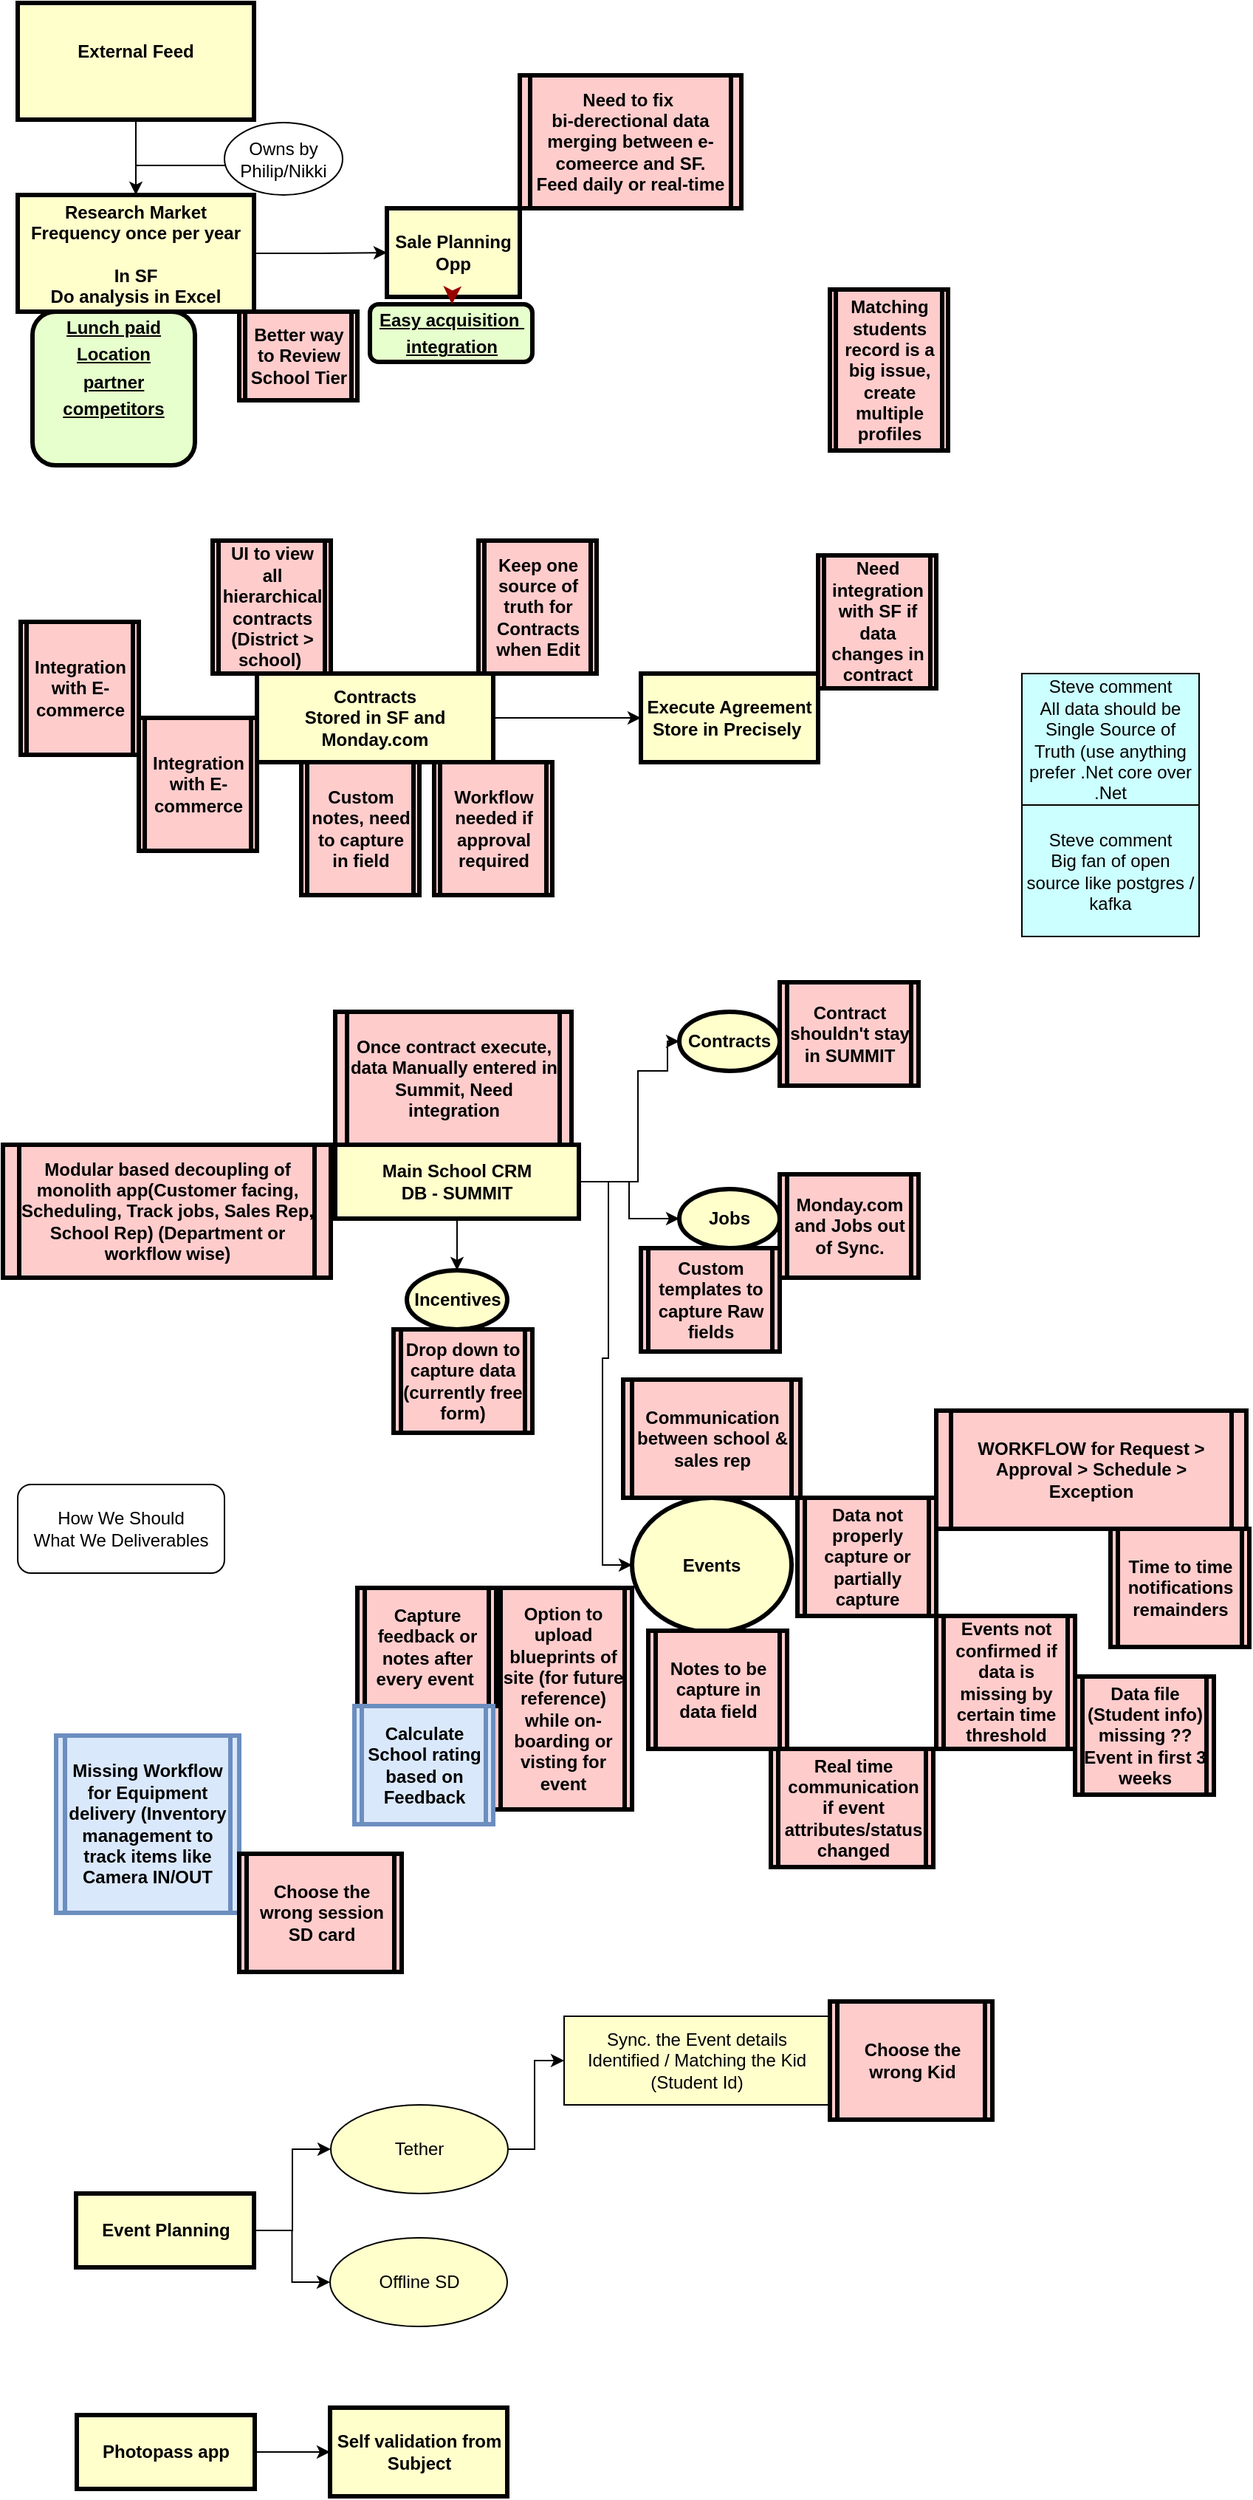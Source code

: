 <mxfile version="26.2.12">
  <diagram name="Page-1" id="c7558073-3199-34d8-9f00-42111426c3f3">
    <mxGraphModel dx="1846" dy="595" grid="1" gridSize="10" guides="1" tooltips="1" connect="1" arrows="1" fold="1" page="1" pageScale="1" pageWidth="826" pageHeight="1169" background="none" math="0" shadow="0">
      <root>
        <mxCell id="0" />
        <mxCell id="1" parent="0" />
        <mxCell id="2" value="&lt;p style=&quot;margin: 0px; margin-top: 4px; text-align: center; text-decoration: underline;&quot;&gt;Easy acquisition&amp;nbsp;&lt;/p&gt;&lt;p style=&quot;margin: 0px; margin-top: 4px; text-align: center; text-decoration: underline;&quot;&gt;integration&lt;/p&gt;" style="verticalAlign=middle;align=center;overflow=fill;fontSize=12;fontFamily=Helvetica;html=1;rounded=1;fontStyle=1;strokeWidth=3;fillColor=#E6FFCC" parent="1" vertex="1">
          <mxGeometry x="78.5" y="321" width="110" height="39" as="geometry" />
        </mxCell>
        <mxCell id="3" value="Sale Planning Opp" style="whiteSpace=wrap;align=center;verticalAlign=middle;fontStyle=1;strokeWidth=3;fillColor=#FFFFCC" parent="1" vertex="1">
          <mxGeometry x="90" y="256" width="90" height="60" as="geometry" />
        </mxCell>
        <mxCell id="StNsoj_P8_iYhHm3oGqo-103" value="" style="edgeStyle=orthogonalEdgeStyle;rounded=0;orthogonalLoop=1;jettySize=auto;html=1;" parent="1" source="4" target="StNsoj_P8_iYhHm3oGqo-101" edge="1">
          <mxGeometry relative="1" as="geometry" />
        </mxCell>
        <mxCell id="StNsoj_P8_iYhHm3oGqo-104" value="" style="edgeStyle=orthogonalEdgeStyle;rounded=0;orthogonalLoop=1;jettySize=auto;html=1;" parent="1" source="4" target="StNsoj_P8_iYhHm3oGqo-101" edge="1">
          <mxGeometry relative="1" as="geometry" />
        </mxCell>
        <mxCell id="StNsoj_P8_iYhHm3oGqo-105" style="edgeStyle=orthogonalEdgeStyle;rounded=0;orthogonalLoop=1;jettySize=auto;html=1;exitX=1;exitY=0.5;exitDx=0;exitDy=0;entryX=0;entryY=0.5;entryDx=0;entryDy=0;" parent="1" source="4" target="3" edge="1">
          <mxGeometry relative="1" as="geometry" />
        </mxCell>
        <mxCell id="4" value="Research Market&#xa;Frequency once per year&#xa;&#xa;In SF&#xa;Do analysis in Excel" style="whiteSpace=wrap;align=center;verticalAlign=middle;fontStyle=1;strokeWidth=3;fillColor=#FFFFCC" parent="1" vertex="1">
          <mxGeometry x="-160" y="247" width="160" height="79" as="geometry" />
        </mxCell>
        <mxCell id="36" value="" style="edgeStyle=none;noEdgeStyle=1;strokeColor=#990000;strokeWidth=2" parent="1" source="3" target="2" edge="1">
          <mxGeometry width="100" height="100" relative="1" as="geometry">
            <mxPoint x="20" y="250" as="sourcePoint" />
            <mxPoint x="120" y="150" as="targetPoint" />
          </mxGeometry>
        </mxCell>
        <mxCell id="StNsoj_P8_iYhHm3oGqo-96" value="&lt;p style=&quot;margin: 0px; margin-top: 4px; text-align: center; text-decoration: underline;&quot;&gt;Lunch paid&lt;/p&gt;&lt;p style=&quot;margin: 0px; margin-top: 4px; text-align: center; text-decoration: underline;&quot;&gt;Location&lt;/p&gt;&lt;p style=&quot;margin: 0px; margin-top: 4px; text-align: center; text-decoration: underline;&quot;&gt;partner&lt;/p&gt;&lt;p style=&quot;margin: 0px; margin-top: 4px; text-align: center; text-decoration: underline;&quot;&gt;competitors&lt;/p&gt;&lt;p style=&quot;margin: 0px; margin-top: 4px; text-align: center; text-decoration: underline;&quot;&gt;&lt;br&gt;&lt;/p&gt;" style="verticalAlign=middle;align=center;overflow=fill;fontSize=12;fontFamily=Helvetica;html=1;rounded=1;fontStyle=1;strokeWidth=3;fillColor=#E6FFCC" parent="1" vertex="1">
          <mxGeometry x="-150" y="326" width="110" height="104" as="geometry" />
        </mxCell>
        <mxCell id="StNsoj_P8_iYhHm3oGqo-100" value="" style="edgeStyle=orthogonalEdgeStyle;rounded=0;orthogonalLoop=1;jettySize=auto;html=1;" parent="1" source="StNsoj_P8_iYhHm3oGqo-98" target="4" edge="1">
          <mxGeometry relative="1" as="geometry" />
        </mxCell>
        <mxCell id="StNsoj_P8_iYhHm3oGqo-98" value="External Feed&#xa;" style="whiteSpace=wrap;align=center;verticalAlign=middle;fontStyle=1;strokeWidth=3;fillColor=#FFFFCC" parent="1" vertex="1">
          <mxGeometry x="-160" y="117" width="160" height="79" as="geometry" />
        </mxCell>
        <mxCell id="StNsoj_P8_iYhHm3oGqo-101" value="Owns by Philip/Nikki" style="ellipse;whiteSpace=wrap;html=1;" parent="1" vertex="1">
          <mxGeometry x="-20" y="198" width="80" height="49" as="geometry" />
        </mxCell>
        <mxCell id="StNsoj_P8_iYhHm3oGqo-102" value="Need to fix &#xa;bi-derectional data merging between e-comeerce and SF.&#xa;Feed daily or real-time" style="shape=process;whiteSpace=wrap;align=center;verticalAlign=middle;size=0.048;fontStyle=1;strokeWidth=3;fillColor=#FFCCCC" parent="1" vertex="1">
          <mxGeometry x="180" y="166" width="150" height="90" as="geometry" />
        </mxCell>
        <mxCell id="StNsoj_P8_iYhHm3oGqo-106" value="Better way to Review School Tier" style="shape=process;whiteSpace=wrap;align=center;verticalAlign=middle;size=0.048;fontStyle=1;strokeWidth=3;fillColor=#FFCCCC" parent="1" vertex="1">
          <mxGeometry x="-10" y="326" width="80" height="60" as="geometry" />
        </mxCell>
        <mxCell id="StNsoj_P8_iYhHm3oGqo-114" value="" style="edgeStyle=orthogonalEdgeStyle;rounded=0;orthogonalLoop=1;jettySize=auto;html=1;" parent="1" source="StNsoj_P8_iYhHm3oGqo-107" target="StNsoj_P8_iYhHm3oGqo-113" edge="1">
          <mxGeometry relative="1" as="geometry" />
        </mxCell>
        <mxCell id="StNsoj_P8_iYhHm3oGqo-107" value="Contracts&#xa;Stored in SF and Monday.com" style="whiteSpace=wrap;align=center;verticalAlign=middle;fontStyle=1;strokeWidth=3;fillColor=#FFFFCC" parent="1" vertex="1">
          <mxGeometry x="2" y="571" width="160" height="60" as="geometry" />
        </mxCell>
        <mxCell id="StNsoj_P8_iYhHm3oGqo-108" value="Keep one source of truth for Contracts when Edit" style="shape=process;whiteSpace=wrap;align=center;verticalAlign=middle;size=0.048;fontStyle=1;strokeWidth=3;fillColor=#FFCCCC" parent="1" vertex="1">
          <mxGeometry x="152" y="481" width="80" height="90" as="geometry" />
        </mxCell>
        <mxCell id="StNsoj_P8_iYhHm3oGqo-109" value="UI to view all hierarchical contracts (District &gt; school) " style="shape=process;whiteSpace=wrap;align=center;verticalAlign=middle;size=0.048;fontStyle=1;strokeWidth=3;fillColor=#FFCCCC" parent="1" vertex="1">
          <mxGeometry x="-28" y="481" width="80" height="90" as="geometry" />
        </mxCell>
        <mxCell id="StNsoj_P8_iYhHm3oGqo-110" value="Integration with E-commerce" style="shape=process;whiteSpace=wrap;align=center;verticalAlign=middle;size=0.048;fontStyle=1;strokeWidth=3;fillColor=#FFCCCC" parent="1" vertex="1">
          <mxGeometry x="-78" y="601" width="80" height="90" as="geometry" />
        </mxCell>
        <mxCell id="StNsoj_P8_iYhHm3oGqo-111" value="Integration with E-commerce" style="shape=process;whiteSpace=wrap;align=center;verticalAlign=middle;size=0.048;fontStyle=1;strokeWidth=3;fillColor=#FFCCCC" parent="1" vertex="1">
          <mxGeometry x="-158" y="536" width="80" height="90" as="geometry" />
        </mxCell>
        <mxCell id="StNsoj_P8_iYhHm3oGqo-113" value="Execute Agreement&lt;div&gt;Store in Precisely&amp;nbsp;&lt;/div&gt;" style="whiteSpace=wrap;html=1;fillColor=#FFFFCC;fontStyle=1;strokeWidth=3;" parent="1" vertex="1">
          <mxGeometry x="262" y="571" width="120" height="60" as="geometry" />
        </mxCell>
        <mxCell id="StNsoj_P8_iYhHm3oGqo-115" value="Need integration with SF if data changes in contract" style="shape=process;whiteSpace=wrap;align=center;verticalAlign=middle;size=0.048;fontStyle=1;strokeWidth=3;fillColor=#FFCCCC" parent="1" vertex="1">
          <mxGeometry x="382" y="491" width="80" height="90" as="geometry" />
        </mxCell>
        <mxCell id="StNsoj_P8_iYhHm3oGqo-116" value="Custom notes, need to capture in field" style="shape=process;whiteSpace=wrap;align=center;verticalAlign=middle;size=0.048;fontStyle=1;strokeWidth=3;fillColor=#FFCCCC" parent="1" vertex="1">
          <mxGeometry x="32" y="631" width="80" height="90" as="geometry" />
        </mxCell>
        <mxCell id="StNsoj_P8_iYhHm3oGqo-117" value="Workflow needed if approval required" style="shape=process;whiteSpace=wrap;align=center;verticalAlign=middle;size=0.048;fontStyle=1;strokeWidth=3;fillColor=#FFCCCC" parent="1" vertex="1">
          <mxGeometry x="122" y="631" width="80" height="90" as="geometry" />
        </mxCell>
        <mxCell id="StNsoj_P8_iYhHm3oGqo-121" value="" style="edgeStyle=orthogonalEdgeStyle;rounded=0;orthogonalLoop=1;jettySize=auto;html=1;entryX=0;entryY=0.5;entryDx=0;entryDy=0;" parent="1" source="StNsoj_P8_iYhHm3oGqo-118" target="StNsoj_P8_iYhHm3oGqo-120" edge="1">
          <mxGeometry relative="1" as="geometry">
            <mxPoint x="280" y="820" as="targetPoint" />
            <Array as="points">
              <mxPoint x="260" y="915" />
              <mxPoint x="260" y="840" />
              <mxPoint x="280" y="840" />
              <mxPoint x="280" y="820" />
            </Array>
          </mxGeometry>
        </mxCell>
        <mxCell id="StNsoj_P8_iYhHm3oGqo-124" style="edgeStyle=orthogonalEdgeStyle;rounded=0;orthogonalLoop=1;jettySize=auto;html=1;entryX=0;entryY=0.5;entryDx=0;entryDy=0;" parent="1" source="StNsoj_P8_iYhHm3oGqo-118" target="StNsoj_P8_iYhHm3oGqo-123" edge="1">
          <mxGeometry relative="1" as="geometry" />
        </mxCell>
        <mxCell id="StNsoj_P8_iYhHm3oGqo-125" style="edgeStyle=orthogonalEdgeStyle;rounded=0;orthogonalLoop=1;jettySize=auto;html=1;entryX=0;entryY=0.5;entryDx=0;entryDy=0;" parent="1" source="StNsoj_P8_iYhHm3oGqo-118" target="StNsoj_P8_iYhHm3oGqo-122" edge="1">
          <mxGeometry relative="1" as="geometry" />
        </mxCell>
        <mxCell id="StNsoj_P8_iYhHm3oGqo-130" value="" style="edgeStyle=orthogonalEdgeStyle;rounded=0;orthogonalLoop=1;jettySize=auto;html=1;" parent="1" source="StNsoj_P8_iYhHm3oGqo-118" target="StNsoj_P8_iYhHm3oGqo-129" edge="1">
          <mxGeometry relative="1" as="geometry" />
        </mxCell>
        <mxCell id="StNsoj_P8_iYhHm3oGqo-118" value="Main School CRM&#xa;DB - SUMMIT" style="whiteSpace=wrap;align=center;verticalAlign=middle;fontStyle=1;strokeWidth=3;fillColor=#FFFFCC" parent="1" vertex="1">
          <mxGeometry x="55" y="890" width="165" height="50" as="geometry" />
        </mxCell>
        <mxCell id="StNsoj_P8_iYhHm3oGqo-119" value="Once contract execute, data Manually entered in Summit, Need integration" style="shape=process;whiteSpace=wrap;align=center;verticalAlign=middle;size=0.048;fontStyle=1;strokeWidth=3;fillColor=#FFCCCC" parent="1" vertex="1">
          <mxGeometry x="55" y="800" width="160" height="90" as="geometry" />
        </mxCell>
        <mxCell id="StNsoj_P8_iYhHm3oGqo-120" value="Contracts" style="ellipse;whiteSpace=wrap;html=1;fillColor=#FFFFCC;fontStyle=1;strokeWidth=3;" parent="1" vertex="1">
          <mxGeometry x="288" y="800" width="68" height="40" as="geometry" />
        </mxCell>
        <mxCell id="StNsoj_P8_iYhHm3oGqo-122" value="Events" style="ellipse;whiteSpace=wrap;html=1;fillColor=#FFFFCC;fontStyle=1;strokeWidth=3;" parent="1" vertex="1">
          <mxGeometry x="256" y="1129" width="108" height="91" as="geometry" />
        </mxCell>
        <mxCell id="StNsoj_P8_iYhHm3oGqo-123" value="Jobs" style="ellipse;whiteSpace=wrap;html=1;fillColor=#FFFFCC;fontStyle=1;strokeWidth=3;" parent="1" vertex="1">
          <mxGeometry x="288" y="920" width="68" height="40" as="geometry" />
        </mxCell>
        <mxCell id="StNsoj_P8_iYhHm3oGqo-127" value="Monday.com and Jobs out of Sync." style="shape=process;whiteSpace=wrap;align=center;verticalAlign=middle;size=0.048;fontStyle=1;strokeWidth=3;fillColor=#FFCCCC" parent="1" vertex="1">
          <mxGeometry x="356" y="910" width="94" height="70" as="geometry" />
        </mxCell>
        <mxCell id="StNsoj_P8_iYhHm3oGqo-128" value="Custom templates to capture Raw fields" style="shape=process;whiteSpace=wrap;align=center;verticalAlign=middle;size=0.048;fontStyle=1;strokeWidth=3;fillColor=#FFCCCC" parent="1" vertex="1">
          <mxGeometry x="262" y="960" width="94" height="70" as="geometry" />
        </mxCell>
        <mxCell id="StNsoj_P8_iYhHm3oGqo-129" value="Incentives" style="ellipse;whiteSpace=wrap;html=1;fillColor=#FFFFCC;fontStyle=1;strokeWidth=3;" parent="1" vertex="1">
          <mxGeometry x="103.5" y="975" width="68" height="40" as="geometry" />
        </mxCell>
        <mxCell id="StNsoj_P8_iYhHm3oGqo-131" value="Drop down to capture data (currently free form)" style="shape=process;whiteSpace=wrap;align=center;verticalAlign=middle;size=0.048;fontStyle=1;strokeWidth=3;fillColor=#FFCCCC" parent="1" vertex="1">
          <mxGeometry x="94.5" y="1015" width="94" height="70" as="geometry" />
        </mxCell>
        <mxCell id="StNsoj_P8_iYhHm3oGqo-132" value="Modular based decoupling of monolith app(Customer facing, Scheduling, Track jobs, Sales Rep, School Rep) (Department or workflow wise)" style="shape=process;whiteSpace=wrap;align=center;verticalAlign=middle;size=0.048;fontStyle=1;strokeWidth=3;fillColor=#FFCCCC" parent="1" vertex="1">
          <mxGeometry x="-170" y="890" width="222" height="90" as="geometry" />
        </mxCell>
        <mxCell id="StNsoj_P8_iYhHm3oGqo-134" value="Steve comment&lt;br&gt;All data should be Single Source of Truth (use anything prefer .Net core over .Net" style="rounded=0;whiteSpace=wrap;html=1;fillColor=#CCFFFF;" parent="1" vertex="1">
          <mxGeometry x="520" y="571" width="120" height="89" as="geometry" />
        </mxCell>
        <mxCell id="StNsoj_P8_iYhHm3oGqo-135" value="Contract shouldn&#39;t stay in SUMMIT" style="shape=process;whiteSpace=wrap;align=center;verticalAlign=middle;size=0.048;fontStyle=1;strokeWidth=3;fillColor=#FFCCCC" parent="1" vertex="1">
          <mxGeometry x="356" y="780" width="94" height="70" as="geometry" />
        </mxCell>
        <mxCell id="StNsoj_P8_iYhHm3oGqo-136" value="Data not properly capture or partially capture" style="shape=process;whiteSpace=wrap;align=center;verticalAlign=middle;size=0.048;fontStyle=1;strokeWidth=3;fillColor=#FFCCCC" parent="1" vertex="1">
          <mxGeometry x="368" y="1129" width="94" height="80" as="geometry" />
        </mxCell>
        <mxCell id="StNsoj_P8_iYhHm3oGqo-137" value="Notes to be capture in data field" style="shape=process;whiteSpace=wrap;align=center;verticalAlign=middle;size=0.048;fontStyle=1;strokeWidth=3;fillColor=#FFCCCC" parent="1" vertex="1">
          <mxGeometry x="267" y="1219" width="94" height="80" as="geometry" />
        </mxCell>
        <mxCell id="StNsoj_P8_iYhHm3oGqo-138" value="Events not confirmed if data is missing by certain time threshold" style="shape=process;whiteSpace=wrap;align=center;verticalAlign=middle;size=0.048;fontStyle=1;strokeWidth=3;fillColor=#FFCCCC" parent="1" vertex="1">
          <mxGeometry x="462" y="1209" width="94" height="90" as="geometry" />
        </mxCell>
        <mxCell id="StNsoj_P8_iYhHm3oGqo-139" value="Communication between school &amp; sales rep" style="shape=process;whiteSpace=wrap;align=center;verticalAlign=middle;size=0.048;fontStyle=1;strokeWidth=3;fillColor=#FFCCCC" parent="1" vertex="1">
          <mxGeometry x="250" y="1049" width="120" height="80" as="geometry" />
        </mxCell>
        <mxCell id="StNsoj_P8_iYhHm3oGqo-140" value="Option to upload blueprints of site (for future reference)&#xa;while on-boarding or visting for event" style="shape=process;whiteSpace=wrap;align=center;verticalAlign=middle;size=0.048;fontStyle=1;strokeWidth=3;fillColor=#FFCCCC" parent="1" vertex="1">
          <mxGeometry x="162" y="1190" width="94" height="150" as="geometry" />
        </mxCell>
        <mxCell id="StNsoj_P8_iYhHm3oGqo-141" value="Capture feedback or notes after every event " style="shape=process;whiteSpace=wrap;align=center;verticalAlign=middle;size=0.048;fontStyle=1;strokeWidth=3;fillColor=#FFCCCC" parent="1" vertex="1">
          <mxGeometry x="70" y="1190" width="94" height="80" as="geometry" />
        </mxCell>
        <mxCell id="StNsoj_P8_iYhHm3oGqo-142" value="WORKFLOW for Request &gt; Approval &gt; Schedule &gt; Exception" style="shape=process;whiteSpace=wrap;align=center;verticalAlign=middle;size=0.048;fontStyle=1;strokeWidth=3;fillColor=#FFCCCC" parent="1" vertex="1">
          <mxGeometry x="462" y="1070" width="210" height="80" as="geometry" />
        </mxCell>
        <mxCell id="StNsoj_P8_iYhHm3oGqo-144" value="Time to time notifications remainders" style="shape=process;whiteSpace=wrap;align=center;verticalAlign=middle;size=0.048;fontStyle=1;strokeWidth=3;fillColor=#FFCCCC" parent="1" vertex="1">
          <mxGeometry x="580" y="1150" width="94" height="80" as="geometry" />
        </mxCell>
        <mxCell id="StNsoj_P8_iYhHm3oGqo-145" value="Data file (Student info) missing ?? Event in first 3 weeks" style="shape=process;whiteSpace=wrap;align=center;verticalAlign=middle;size=0.048;fontStyle=1;strokeWidth=3;fillColor=#FFCCCC" parent="1" vertex="1">
          <mxGeometry x="556" y="1250" width="94" height="80" as="geometry" />
        </mxCell>
        <mxCell id="StNsoj_P8_iYhHm3oGqo-146" value="Real time communication if event attributes/status changed" style="shape=process;whiteSpace=wrap;align=center;verticalAlign=middle;size=0.048;fontStyle=1;strokeWidth=3;fillColor=#FFCCCC" parent="1" vertex="1">
          <mxGeometry x="350" y="1299" width="110" height="80" as="geometry" />
        </mxCell>
        <mxCell id="StNsoj_P8_iYhHm3oGqo-148" value="How We Should&lt;div&gt;What We Deliverables&lt;/div&gt;" style="rounded=1;whiteSpace=wrap;html=1;" parent="1" vertex="1">
          <mxGeometry x="-160" y="1120" width="140" height="60" as="geometry" />
        </mxCell>
        <mxCell id="StNsoj_P8_iYhHm3oGqo-149" value="Calculate School rating based on Feedback" style="shape=process;whiteSpace=wrap;align=center;verticalAlign=middle;size=0.048;fontStyle=1;strokeWidth=3;fillColor=#dae8fc;strokeColor=#6c8ebf;" parent="1" vertex="1">
          <mxGeometry x="68" y="1270" width="94" height="80" as="geometry" />
        </mxCell>
        <mxCell id="StNsoj_P8_iYhHm3oGqo-150" value="Steve comment&lt;br&gt;Big fan of open source like postgres / kafka" style="rounded=0;whiteSpace=wrap;html=1;fillColor=#CCFFFF;" parent="1" vertex="1">
          <mxGeometry x="520" y="660" width="120" height="89" as="geometry" />
        </mxCell>
        <mxCell id="StNsoj_P8_iYhHm3oGqo-151" value="Missing Workflow for Equipment delivery (Inventory management to track items like Camera IN/OUT" style="shape=process;whiteSpace=wrap;align=center;verticalAlign=middle;size=0.048;fontStyle=1;strokeWidth=3;fillColor=#dae8fc;strokeColor=#6c8ebf;" parent="1" vertex="1">
          <mxGeometry x="-134" y="1290" width="124" height="120" as="geometry" />
        </mxCell>
        <mxCell id="StNsoj_P8_iYhHm3oGqo-153" value="Matching students record is a big issue, create multiple profiles" style="shape=process;whiteSpace=wrap;align=center;verticalAlign=middle;size=0.048;fontStyle=1;strokeWidth=3;fillColor=#FFCCCC" parent="1" vertex="1">
          <mxGeometry x="390" y="311" width="80" height="109" as="geometry" />
        </mxCell>
        <mxCell id="StNsoj_P8_iYhHm3oGqo-154" value="Choose the wrong session SD card" style="shape=process;whiteSpace=wrap;align=center;verticalAlign=middle;size=0.048;fontStyle=1;strokeWidth=3;fillColor=#FFCCCC" parent="1" vertex="1">
          <mxGeometry x="-10" y="1370" width="110" height="80" as="geometry" />
        </mxCell>
        <mxCell id="StNsoj_P8_iYhHm3oGqo-158" style="edgeStyle=orthogonalEdgeStyle;rounded=0;orthogonalLoop=1;jettySize=auto;html=1;entryX=0;entryY=0.5;entryDx=0;entryDy=0;exitX=1;exitY=0.5;exitDx=0;exitDy=0;" parent="1" source="StNsoj_P8_iYhHm3oGqo-155" target="StNsoj_P8_iYhHm3oGqo-156" edge="1">
          <mxGeometry relative="1" as="geometry" />
        </mxCell>
        <mxCell id="StNsoj_P8_iYhHm3oGqo-159" style="edgeStyle=orthogonalEdgeStyle;rounded=0;orthogonalLoop=1;jettySize=auto;html=1;entryX=0;entryY=0.5;entryDx=0;entryDy=0;" parent="1" source="StNsoj_P8_iYhHm3oGqo-155" target="StNsoj_P8_iYhHm3oGqo-157" edge="1">
          <mxGeometry relative="1" as="geometry" />
        </mxCell>
        <mxCell id="StNsoj_P8_iYhHm3oGqo-155" value="Event Planning" style="whiteSpace=wrap;align=center;verticalAlign=middle;fontStyle=1;strokeWidth=3;fillColor=#FFFFCC" parent="1" vertex="1">
          <mxGeometry x="-120.5" y="1600" width="120.5" height="50" as="geometry" />
        </mxCell>
        <mxCell id="StNsoj_P8_iYhHm3oGqo-161" value="" style="edgeStyle=orthogonalEdgeStyle;rounded=0;orthogonalLoop=1;jettySize=auto;html=1;" parent="1" source="StNsoj_P8_iYhHm3oGqo-156" target="StNsoj_P8_iYhHm3oGqo-160" edge="1">
          <mxGeometry relative="1" as="geometry">
            <Array as="points">
              <mxPoint x="190" y="1570" />
              <mxPoint x="190" y="1510" />
            </Array>
          </mxGeometry>
        </mxCell>
        <mxCell id="StNsoj_P8_iYhHm3oGqo-156" value="Tether" style="ellipse;whiteSpace=wrap;html=1;fillColor=#FFFFCC;" parent="1" vertex="1">
          <mxGeometry x="52" y="1540" width="120" height="60" as="geometry" />
        </mxCell>
        <mxCell id="StNsoj_P8_iYhHm3oGqo-157" value="Offline SD" style="ellipse;whiteSpace=wrap;html=1;strokeColor=default;align=center;verticalAlign=middle;fontFamily=Helvetica;fontSize=12;fontColor=default;fillColor=#FFFFCC;" parent="1" vertex="1">
          <mxGeometry x="51.5" y="1630" width="120" height="60" as="geometry" />
        </mxCell>
        <mxCell id="StNsoj_P8_iYhHm3oGqo-160" value="Sync. the Event details&lt;div&gt;Identified /&amp;nbsp;&lt;span style=&quot;background-color: transparent; color: light-dark(rgb(0, 0, 0), rgb(255, 255, 255));&quot;&gt;Matching&amp;nbsp;&lt;/span&gt;&lt;span style=&quot;background-color: transparent; color: light-dark(rgb(0, 0, 0), rgb(255, 255, 255));&quot;&gt;the Kid&lt;/span&gt;&lt;/div&gt;&lt;div&gt;(Student Id)&lt;/div&gt;&lt;div&gt;&lt;/div&gt;" style="whiteSpace=wrap;html=1;fillColor=#FFFFCC;" parent="1" vertex="1">
          <mxGeometry x="210" y="1480" width="180" height="60" as="geometry" />
        </mxCell>
        <mxCell id="StNsoj_P8_iYhHm3oGqo-162" value="Choose the wrong Kid" style="shape=process;whiteSpace=wrap;align=center;verticalAlign=middle;size=0.048;fontStyle=1;strokeWidth=3;fillColor=#FFCCCC" parent="1" vertex="1">
          <mxGeometry x="390" y="1470" width="110" height="80" as="geometry" />
        </mxCell>
        <mxCell id="StNsoj_P8_iYhHm3oGqo-165" value="" style="edgeStyle=orthogonalEdgeStyle;rounded=0;orthogonalLoop=1;jettySize=auto;html=1;" parent="1" source="StNsoj_P8_iYhHm3oGqo-163" target="StNsoj_P8_iYhHm3oGqo-164" edge="1">
          <mxGeometry relative="1" as="geometry" />
        </mxCell>
        <mxCell id="StNsoj_P8_iYhHm3oGqo-163" value="Photopass app" style="whiteSpace=wrap;align=center;verticalAlign=middle;fontStyle=1;strokeWidth=3;fillColor=#FFFFCC" parent="1" vertex="1">
          <mxGeometry x="-120" y="1750" width="120.5" height="50" as="geometry" />
        </mxCell>
        <mxCell id="StNsoj_P8_iYhHm3oGqo-164" value="Self validation from Subject" style="whiteSpace=wrap;html=1;fillColor=#FFFFCC;fontStyle=1;strokeWidth=3;" parent="1" vertex="1">
          <mxGeometry x="51.5" y="1745" width="120" height="60" as="geometry" />
        </mxCell>
      </root>
    </mxGraphModel>
  </diagram>
</mxfile>
